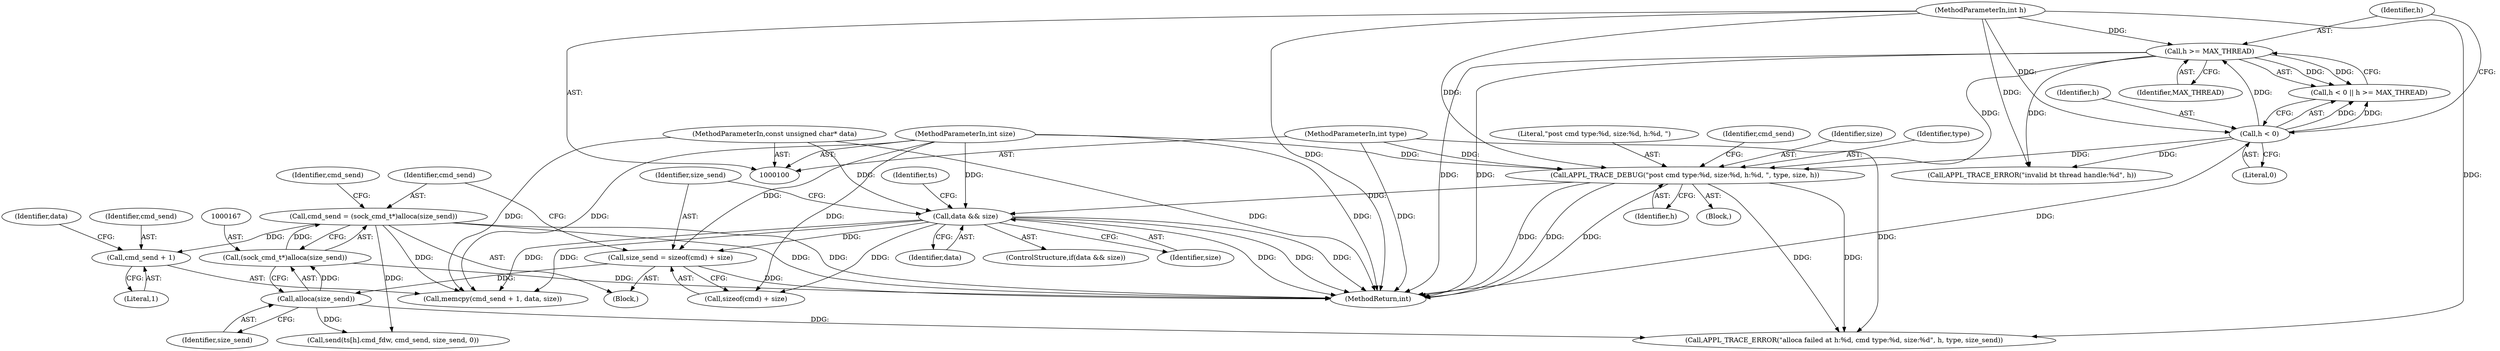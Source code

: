 digraph "0_Android_472271b153c5dc53c28beac55480a8d8434b2d5c_39@API" {
"1000178" [label="(Call,cmd_send + 1)"];
"1000164" [label="(Call,cmd_send = (sock_cmd_t*)alloca(size_send))"];
"1000166" [label="(Call,(sock_cmd_t*)alloca(size_send))"];
"1000168" [label="(Call,alloca(size_send))"];
"1000158" [label="(Call,size_send = sizeof(cmd) + size)"];
"1000154" [label="(Call,data && size)"];
"1000103" [label="(MethodParameterIn,const unsigned char* data)"];
"1000138" [label="(Call,APPL_TRACE_DEBUG(\"post cmd type:%d, size:%d, h:%d, \", type, size, h))"];
"1000102" [label="(MethodParameterIn,int type)"];
"1000104" [label="(MethodParameterIn,int size)"];
"1000112" [label="(Call,h >= MAX_THREAD)"];
"1000109" [label="(Call,h < 0)"];
"1000101" [label="(MethodParameterIn,int h)"];
"1000104" [label="(MethodParameterIn,int size)"];
"1000140" [label="(Identifier,type)"];
"1000177" [label="(Call,memcpy(cmd_send + 1, data, size))"];
"1000110" [label="(Identifier,h)"];
"1000154" [label="(Call,data && size)"];
"1000116" [label="(Call,APPL_TRACE_ERROR(\"invalid bt thread handle:%d\", h))"];
"1000109" [label="(Call,h < 0)"];
"1000159" [label="(Identifier,size_send)"];
"1000155" [label="(Identifier,data)"];
"1000181" [label="(Identifier,data)"];
"1000102" [label="(MethodParameterIn,int type)"];
"1000113" [label="(Identifier,h)"];
"1000139" [label="(Literal,\"post cmd type:%d, size:%d, h:%d, \")"];
"1000142" [label="(Identifier,h)"];
"1000112" [label="(Call,h >= MAX_THREAD)"];
"1000179" [label="(Identifier,cmd_send)"];
"1000103" [label="(MethodParameterIn,const unsigned char* data)"];
"1000171" [label="(Identifier,cmd_send)"];
"1000138" [label="(Call,APPL_TRACE_DEBUG(\"post cmd type:%d, size:%d, h:%d, \", type, size, h))"];
"1000145" [label="(Identifier,cmd_send)"];
"1000169" [label="(Identifier,size_send)"];
"1000168" [label="(Call,alloca(size_send))"];
"1000153" [label="(ControlStructure,if(data && size))"];
"1000114" [label="(Identifier,MAX_THREAD)"];
"1000156" [label="(Identifier,size)"];
"1000164" [label="(Call,cmd_send = (sock_cmd_t*)alloca(size_send))"];
"1000160" [label="(Call,sizeof(cmd) + size)"];
"1000185" [label="(Call,APPL_TRACE_ERROR(\"alloca failed at h:%d, cmd type:%d, size:%d\", h, type, size_send))"];
"1000158" [label="(Call,size_send = sizeof(cmd) + size)"];
"1000165" [label="(Identifier,cmd_send)"];
"1000166" [label="(Call,(sock_cmd_t*)alloca(size_send))"];
"1000178" [label="(Call,cmd_send + 1)"];
"1000157" [label="(Block,)"];
"1000111" [label="(Literal,0)"];
"1000195" [label="(Call,send(ts[h].cmd_fdw, cmd_send, size_send, 0))"];
"1000108" [label="(Call,h < 0 || h >= MAX_THREAD)"];
"1000205" [label="(MethodReturn,int)"];
"1000141" [label="(Identifier,size)"];
"1000180" [label="(Literal,1)"];
"1000198" [label="(Identifier,ts)"];
"1000106" [label="(Block,)"];
"1000101" [label="(MethodParameterIn,int h)"];
"1000178" -> "1000177"  [label="AST: "];
"1000178" -> "1000180"  [label="CFG: "];
"1000179" -> "1000178"  [label="AST: "];
"1000180" -> "1000178"  [label="AST: "];
"1000181" -> "1000178"  [label="CFG: "];
"1000164" -> "1000178"  [label="DDG: "];
"1000164" -> "1000157"  [label="AST: "];
"1000164" -> "1000166"  [label="CFG: "];
"1000165" -> "1000164"  [label="AST: "];
"1000166" -> "1000164"  [label="AST: "];
"1000171" -> "1000164"  [label="CFG: "];
"1000164" -> "1000205"  [label="DDG: "];
"1000164" -> "1000205"  [label="DDG: "];
"1000166" -> "1000164"  [label="DDG: "];
"1000164" -> "1000177"  [label="DDG: "];
"1000164" -> "1000195"  [label="DDG: "];
"1000166" -> "1000168"  [label="CFG: "];
"1000167" -> "1000166"  [label="AST: "];
"1000168" -> "1000166"  [label="AST: "];
"1000166" -> "1000205"  [label="DDG: "];
"1000168" -> "1000166"  [label="DDG: "];
"1000168" -> "1000169"  [label="CFG: "];
"1000169" -> "1000168"  [label="AST: "];
"1000158" -> "1000168"  [label="DDG: "];
"1000168" -> "1000185"  [label="DDG: "];
"1000168" -> "1000195"  [label="DDG: "];
"1000158" -> "1000157"  [label="AST: "];
"1000158" -> "1000160"  [label="CFG: "];
"1000159" -> "1000158"  [label="AST: "];
"1000160" -> "1000158"  [label="AST: "];
"1000165" -> "1000158"  [label="CFG: "];
"1000158" -> "1000205"  [label="DDG: "];
"1000154" -> "1000158"  [label="DDG: "];
"1000104" -> "1000158"  [label="DDG: "];
"1000154" -> "1000153"  [label="AST: "];
"1000154" -> "1000155"  [label="CFG: "];
"1000154" -> "1000156"  [label="CFG: "];
"1000155" -> "1000154"  [label="AST: "];
"1000156" -> "1000154"  [label="AST: "];
"1000159" -> "1000154"  [label="CFG: "];
"1000198" -> "1000154"  [label="CFG: "];
"1000154" -> "1000205"  [label="DDG: "];
"1000154" -> "1000205"  [label="DDG: "];
"1000154" -> "1000205"  [label="DDG: "];
"1000103" -> "1000154"  [label="DDG: "];
"1000138" -> "1000154"  [label="DDG: "];
"1000104" -> "1000154"  [label="DDG: "];
"1000154" -> "1000160"  [label="DDG: "];
"1000154" -> "1000177"  [label="DDG: "];
"1000154" -> "1000177"  [label="DDG: "];
"1000103" -> "1000100"  [label="AST: "];
"1000103" -> "1000205"  [label="DDG: "];
"1000103" -> "1000177"  [label="DDG: "];
"1000138" -> "1000106"  [label="AST: "];
"1000138" -> "1000142"  [label="CFG: "];
"1000139" -> "1000138"  [label="AST: "];
"1000140" -> "1000138"  [label="AST: "];
"1000141" -> "1000138"  [label="AST: "];
"1000142" -> "1000138"  [label="AST: "];
"1000145" -> "1000138"  [label="CFG: "];
"1000138" -> "1000205"  [label="DDG: "];
"1000138" -> "1000205"  [label="DDG: "];
"1000138" -> "1000205"  [label="DDG: "];
"1000102" -> "1000138"  [label="DDG: "];
"1000104" -> "1000138"  [label="DDG: "];
"1000112" -> "1000138"  [label="DDG: "];
"1000109" -> "1000138"  [label="DDG: "];
"1000101" -> "1000138"  [label="DDG: "];
"1000138" -> "1000185"  [label="DDG: "];
"1000138" -> "1000185"  [label="DDG: "];
"1000102" -> "1000100"  [label="AST: "];
"1000102" -> "1000205"  [label="DDG: "];
"1000102" -> "1000185"  [label="DDG: "];
"1000104" -> "1000100"  [label="AST: "];
"1000104" -> "1000205"  [label="DDG: "];
"1000104" -> "1000160"  [label="DDG: "];
"1000104" -> "1000177"  [label="DDG: "];
"1000112" -> "1000108"  [label="AST: "];
"1000112" -> "1000114"  [label="CFG: "];
"1000113" -> "1000112"  [label="AST: "];
"1000114" -> "1000112"  [label="AST: "];
"1000108" -> "1000112"  [label="CFG: "];
"1000112" -> "1000205"  [label="DDG: "];
"1000112" -> "1000205"  [label="DDG: "];
"1000112" -> "1000108"  [label="DDG: "];
"1000112" -> "1000108"  [label="DDG: "];
"1000109" -> "1000112"  [label="DDG: "];
"1000101" -> "1000112"  [label="DDG: "];
"1000112" -> "1000116"  [label="DDG: "];
"1000109" -> "1000108"  [label="AST: "];
"1000109" -> "1000111"  [label="CFG: "];
"1000110" -> "1000109"  [label="AST: "];
"1000111" -> "1000109"  [label="AST: "];
"1000113" -> "1000109"  [label="CFG: "];
"1000108" -> "1000109"  [label="CFG: "];
"1000109" -> "1000205"  [label="DDG: "];
"1000109" -> "1000108"  [label="DDG: "];
"1000109" -> "1000108"  [label="DDG: "];
"1000101" -> "1000109"  [label="DDG: "];
"1000109" -> "1000116"  [label="DDG: "];
"1000101" -> "1000100"  [label="AST: "];
"1000101" -> "1000205"  [label="DDG: "];
"1000101" -> "1000116"  [label="DDG: "];
"1000101" -> "1000185"  [label="DDG: "];
}
